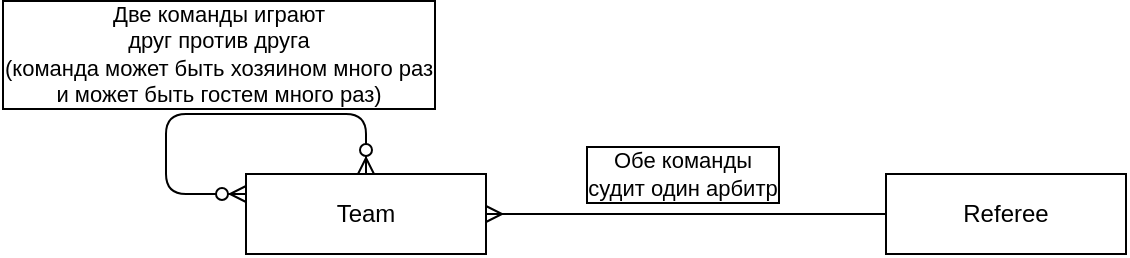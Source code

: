 <mxfile version="15.1.3" type="device"><diagram id="8WK99cqEAFC_7Ipd_4MZ" name="Page-1"><mxGraphModel dx="853" dy="493" grid="1" gridSize="10" guides="1" tooltips="1" connect="1" arrows="1" fold="1" page="1" pageScale="1" pageWidth="827" pageHeight="1169" math="0" shadow="0"><root><mxCell id="0"/><mxCell id="1" parent="0"/><mxCell id="Pz8jCsW-iVavaoqgQFu9-27" value="" style="edgeStyle=entityRelationEdgeStyle;fontSize=12;html=1;endArrow=ERmany;exitX=0;exitY=0.5;exitDx=0;exitDy=0;entryX=1;entryY=0.5;entryDx=0;entryDy=0;" parent="1" source="S3CX6CurvuzwJaUDzc7g-2" target="S3CX6CurvuzwJaUDzc7g-1" edge="1"><mxGeometry width="100" height="100" relative="1" as="geometry"><mxPoint x="480" y="330" as="sourcePoint"/><mxPoint x="280" y="330" as="targetPoint"/></mxGeometry></mxCell><mxCell id="Pz8jCsW-iVavaoqgQFu9-28" value="Обе команды&lt;br&gt;судит один арбитр" style="edgeLabel;html=1;align=center;verticalAlign=middle;resizable=0;points=[];labelBorderColor=#000000;" parent="Pz8jCsW-iVavaoqgQFu9-27" vertex="1" connectable="0"><mxGeometry x="0.026" y="-2" relative="1" as="geometry"><mxPoint y="-18" as="offset"/></mxGeometry></mxCell><mxCell id="S3CX6CurvuzwJaUDzc7g-1" value="Team" style="whiteSpace=wrap;html=1;align=center;" parent="1" vertex="1"><mxGeometry x="160" y="310" width="120" height="40" as="geometry"/></mxCell><mxCell id="S3CX6CurvuzwJaUDzc7g-2" value="Referee" style="whiteSpace=wrap;html=1;align=center;" parent="1" vertex="1"><mxGeometry x="480" y="310" width="120" height="40" as="geometry"/></mxCell><mxCell id="S3CX6CurvuzwJaUDzc7g-7" value="" style="endArrow=ERzeroToMany;html=1;exitX=0.5;exitY=0;exitDx=0;exitDy=0;entryX=0;entryY=0.25;entryDx=0;entryDy=0;startArrow=ERzeroToMany;startFill=1;endFill=1;" parent="1" source="S3CX6CurvuzwJaUDzc7g-1" target="S3CX6CurvuzwJaUDzc7g-1" edge="1"><mxGeometry width="50" height="50" relative="1" as="geometry"><mxPoint x="250" y="270" as="sourcePoint"/><mxPoint x="120" y="320" as="targetPoint"/><Array as="points"><mxPoint x="220" y="280"/><mxPoint x="120" y="280"/><mxPoint x="120" y="320"/></Array></mxGeometry></mxCell><mxCell id="S3CX6CurvuzwJaUDzc7g-8" value="Две команды играют&lt;br&gt;друг против друга&lt;br&gt;(команда может быть хозяином много раз&lt;br&gt;и может быть гостем много раз)" style="edgeLabel;html=1;align=center;verticalAlign=middle;resizable=0;points=[];labelBorderColor=#000000;" parent="S3CX6CurvuzwJaUDzc7g-7" vertex="1" connectable="0"><mxGeometry x="-0.004" y="1" relative="1" as="geometry"><mxPoint y="-31" as="offset"/></mxGeometry></mxCell></root></mxGraphModel></diagram></mxfile>